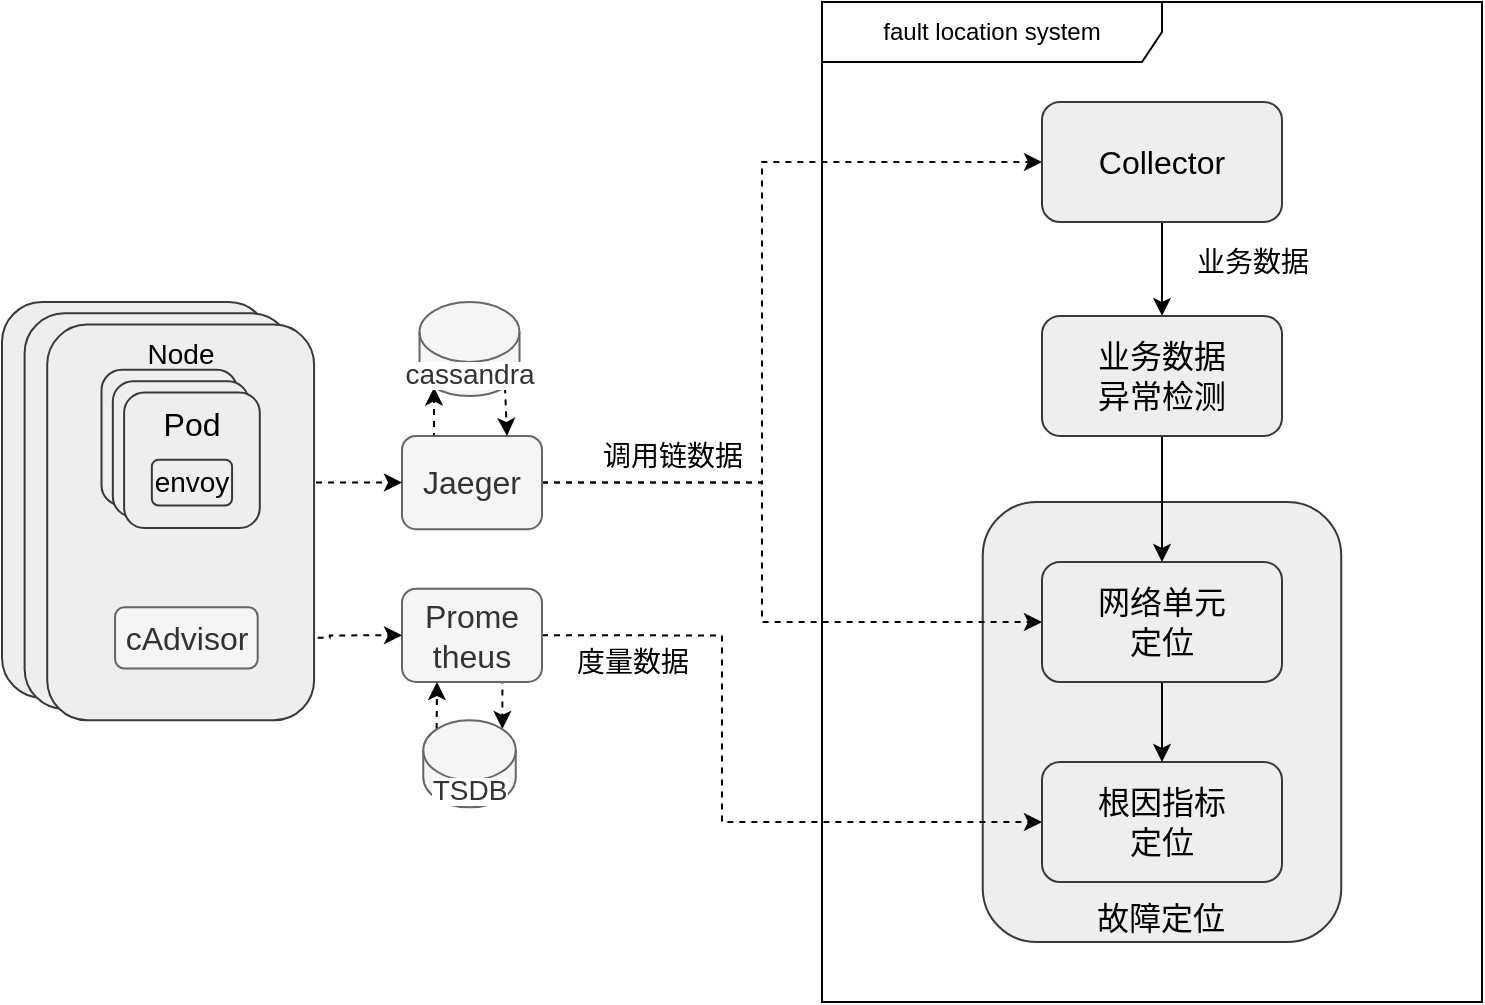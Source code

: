 <mxfile version="14.6.13" type="github">
  <diagram id="DzG7arqEU5-AnevF1Nen" name="Page-1">
    <mxGraphModel dx="2048" dy="688" grid="1" gridSize="10" guides="1" tooltips="1" connect="1" arrows="1" fold="1" page="1" pageScale="1" pageWidth="827" pageHeight="1169" math="0" shadow="0">
      <root>
        <mxCell id="0" />
        <mxCell id="1" parent="0" />
        <mxCell id="ERv-LBX_5asnK2KFsqda-29" value="&lt;font style=&quot;font-size: 16px&quot;&gt;故障定位&lt;/font&gt;" style="rounded=1;whiteSpace=wrap;html=1;fillColor=#eeeeee;strokeColor=#36393d;verticalAlign=bottom;" parent="1" vertex="1">
          <mxGeometry x="440.37" y="340" width="179.25" height="220" as="geometry" />
        </mxCell>
        <mxCell id="ERv-LBX_5asnK2KFsqda-11" style="edgeStyle=orthogonalEdgeStyle;rounded=0;orthogonalLoop=1;jettySize=auto;html=1;exitX=0.75;exitY=1;exitDx=0;exitDy=0;entryX=0.855;entryY=0;entryDx=0;entryDy=4.35;entryPerimeter=0;dashed=1;" parent="1" source="fZ4H30Nkea6zh-BxhHi_-9" target="ERv-LBX_5asnK2KFsqda-8" edge="1">
          <mxGeometry relative="1" as="geometry" />
        </mxCell>
        <mxCell id="ERv-LBX_5asnK2KFsqda-60" style="edgeStyle=orthogonalEdgeStyle;rounded=0;orthogonalLoop=1;jettySize=auto;html=1;exitX=1;exitY=0.5;exitDx=0;exitDy=0;entryX=0;entryY=0.5;entryDx=0;entryDy=0;dashed=1;strokeWidth=1;" parent="1" source="fZ4H30Nkea6zh-BxhHi_-9" target="fZ4H30Nkea6zh-BxhHi_-11" edge="1">
          <mxGeometry relative="1" as="geometry">
            <Array as="points">
              <mxPoint x="310" y="407" />
              <mxPoint x="310" y="500" />
            </Array>
          </mxGeometry>
        </mxCell>
        <mxCell id="fZ4H30Nkea6zh-BxhHi_-9" value="&lt;font style=&quot;font-size: 16px&quot;&gt;Prome&lt;br&gt;theus&lt;/font&gt;" style="rounded=1;whiteSpace=wrap;html=1;strokeColor=#666666;align=center;fillColor=#f5f5f5;fontColor=#333333;" parent="1" vertex="1">
          <mxGeometry x="150" y="383.33" width="70" height="46.67" as="geometry" />
        </mxCell>
        <mxCell id="ERv-LBX_5asnK2KFsqda-6" style="edgeStyle=orthogonalEdgeStyle;rounded=0;orthogonalLoop=1;jettySize=auto;html=1;exitX=0.25;exitY=0;exitDx=0;exitDy=0;entryX=0.145;entryY=1;entryDx=0;entryDy=-4.35;entryPerimeter=0;dashed=1;" parent="1" source="fZ4H30Nkea6zh-BxhHi_-10" target="fZ4H30Nkea6zh-BxhHi_-17" edge="1">
          <mxGeometry relative="1" as="geometry" />
        </mxCell>
        <mxCell id="ERv-LBX_5asnK2KFsqda-53" style="edgeStyle=orthogonalEdgeStyle;rounded=0;orthogonalLoop=1;jettySize=auto;html=1;exitX=1;exitY=0.5;exitDx=0;exitDy=0;entryX=0;entryY=0.5;entryDx=0;entryDy=0;dashed=1;strokeWidth=1;" parent="1" source="fZ4H30Nkea6zh-BxhHi_-10" target="EUreFmXFgwSQ7AmeQQES-7" edge="1">
          <mxGeometry relative="1" as="geometry">
            <Array as="points">
              <mxPoint x="330" y="330" />
              <mxPoint x="330" y="170" />
            </Array>
          </mxGeometry>
        </mxCell>
        <mxCell id="ERv-LBX_5asnK2KFsqda-58" style="edgeStyle=orthogonalEdgeStyle;rounded=0;orthogonalLoop=1;jettySize=auto;html=1;exitX=1;exitY=0.5;exitDx=0;exitDy=0;dashed=1;strokeWidth=1;entryX=0;entryY=0.5;entryDx=0;entryDy=0;" parent="1" source="fZ4H30Nkea6zh-BxhHi_-10" target="ERv-LBX_5asnK2KFsqda-21" edge="1">
          <mxGeometry relative="1" as="geometry">
            <mxPoint x="380" y="370" as="targetPoint" />
            <Array as="points">
              <mxPoint x="330" y="330" />
              <mxPoint x="330" y="400" />
            </Array>
          </mxGeometry>
        </mxCell>
        <mxCell id="fZ4H30Nkea6zh-BxhHi_-10" value="&lt;font style=&quot;font-size: 16px&quot;&gt;Jaeger&lt;/font&gt;" style="rounded=1;whiteSpace=wrap;html=1;strokeColor=#666666;align=center;fillColor=#f5f5f5;fontColor=#333333;" parent="1" vertex="1">
          <mxGeometry x="150" y="306.95" width="70" height="46.67" as="geometry" />
        </mxCell>
        <mxCell id="fZ4H30Nkea6zh-BxhHi_-11" value="&lt;span style=&quot;font-size: 16px&quot;&gt;根因指标&lt;br&gt;定位&lt;/span&gt;" style="rounded=1;whiteSpace=wrap;html=1;align=center;fillColor=#eeeeee;strokeColor=#36393d;" parent="1" vertex="1">
          <mxGeometry x="470" y="470" width="120" height="60" as="geometry" />
        </mxCell>
        <mxCell id="ERv-LBX_5asnK2KFsqda-7" style="edgeStyle=orthogonalEdgeStyle;rounded=0;orthogonalLoop=1;jettySize=auto;html=1;exitX=0.855;exitY=1;exitDx=0;exitDy=-4.35;exitPerimeter=0;entryX=0.75;entryY=0;entryDx=0;entryDy=0;dashed=1;" parent="1" source="fZ4H30Nkea6zh-BxhHi_-17" target="fZ4H30Nkea6zh-BxhHi_-10" edge="1">
          <mxGeometry relative="1" as="geometry" />
        </mxCell>
        <mxCell id="fZ4H30Nkea6zh-BxhHi_-17" value="&lt;span style=&quot;font-family: &amp;#34;arial&amp;#34; , sans-serif ; background-color: rgb(255 , 255 , 255)&quot;&gt;&lt;font style=&quot;font-size: 14px&quot;&gt;cassandra&lt;/font&gt;&lt;/span&gt;" style="shape=cylinder3;whiteSpace=wrap;html=1;boundedLbl=1;backgroundOutline=1;size=15;align=center;fillColor=#f5f5f5;strokeColor=#666666;fontColor=#333333;" parent="1" vertex="1">
          <mxGeometry x="158.76" y="240" width="50" height="47.06" as="geometry" />
        </mxCell>
        <mxCell id="ERv-LBX_5asnK2KFsqda-13" style="edgeStyle=orthogonalEdgeStyle;rounded=0;orthogonalLoop=1;jettySize=auto;html=1;exitX=0.5;exitY=1;exitDx=0;exitDy=0;entryX=0.5;entryY=0;entryDx=0;entryDy=0;" parent="1" source="EUreFmXFgwSQ7AmeQQES-7" target="EUreFmXFgwSQ7AmeQQES-8" edge="1">
          <mxGeometry relative="1" as="geometry" />
        </mxCell>
        <mxCell id="EUreFmXFgwSQ7AmeQQES-7" value="&lt;font style=&quot;font-size: 16px&quot;&gt;Collector&lt;/font&gt;" style="rounded=1;whiteSpace=wrap;html=1;align=center;fillColor=#eeeeee;strokeColor=#36393d;" parent="1" vertex="1">
          <mxGeometry x="470" y="140" width="120" height="60" as="geometry" />
        </mxCell>
        <mxCell id="ERv-LBX_5asnK2KFsqda-31" style="edgeStyle=orthogonalEdgeStyle;rounded=0;orthogonalLoop=1;jettySize=auto;html=1;exitX=0.5;exitY=1;exitDx=0;exitDy=0;strokeWidth=1;" parent="1" source="EUreFmXFgwSQ7AmeQQES-8" edge="1">
          <mxGeometry relative="1" as="geometry">
            <mxPoint x="530" y="370" as="targetPoint" />
          </mxGeometry>
        </mxCell>
        <mxCell id="EUreFmXFgwSQ7AmeQQES-8" value="&lt;font style=&quot;font-size: 16px&quot;&gt;业务数据&lt;br&gt;异常检测&lt;/font&gt;" style="rounded=1;whiteSpace=wrap;html=1;align=center;fillColor=#eeeeee;strokeColor=#36393d;" parent="1" vertex="1">
          <mxGeometry x="470" y="246.95" width="120" height="60" as="geometry" />
        </mxCell>
        <mxCell id="ERv-LBX_5asnK2KFsqda-10" style="edgeStyle=orthogonalEdgeStyle;rounded=0;orthogonalLoop=1;jettySize=auto;html=1;exitX=0.145;exitY=0;exitDx=0;exitDy=4.35;exitPerimeter=0;entryX=0.25;entryY=1;entryDx=0;entryDy=0;dashed=1;" parent="1" source="ERv-LBX_5asnK2KFsqda-8" target="fZ4H30Nkea6zh-BxhHi_-9" edge="1">
          <mxGeometry relative="1" as="geometry" />
        </mxCell>
        <mxCell id="ERv-LBX_5asnK2KFsqda-8" value="&lt;span style=&quot;font-family: &amp;#34;arial&amp;#34; , sans-serif ; background-color: rgb(255 , 255 , 255)&quot;&gt;&lt;font style=&quot;font-size: 14px&quot;&gt;TSDB&lt;/font&gt;&lt;/span&gt;" style="shape=cylinder3;whiteSpace=wrap;html=1;boundedLbl=1;backgroundOutline=1;size=15;align=center;fillColor=#f5f5f5;strokeColor=#666666;fontColor=#333333;" parent="1" vertex="1">
          <mxGeometry x="160.63" y="449.15" width="46.25" height="43.53" as="geometry" />
        </mxCell>
        <mxCell id="ERv-LBX_5asnK2KFsqda-17" value="&lt;font style=&quot;font-size: 14px&quot;&gt;调用链数据&lt;/font&gt;" style="text;html=1;align=center;verticalAlign=middle;resizable=0;points=[];autosize=1;strokeColor=none;" parent="1" vertex="1">
          <mxGeometry x="240" y="306.95" width="90" height="20" as="geometry" />
        </mxCell>
        <mxCell id="ERv-LBX_5asnK2KFsqda-18" value="&lt;font style=&quot;font-size: 14px&quot;&gt;度量数据&lt;/font&gt;" style="text;html=1;align=center;verticalAlign=middle;resizable=0;points=[];autosize=1;strokeColor=none;" parent="1" vertex="1">
          <mxGeometry x="230" y="410" width="70" height="20" as="geometry" />
        </mxCell>
        <mxCell id="ERv-LBX_5asnK2KFsqda-23" style="edgeStyle=orthogonalEdgeStyle;rounded=0;orthogonalLoop=1;jettySize=auto;html=1;exitX=0.5;exitY=1;exitDx=0;exitDy=0;entryX=0.5;entryY=0;entryDx=0;entryDy=0;" parent="1" source="ERv-LBX_5asnK2KFsqda-21" target="fZ4H30Nkea6zh-BxhHi_-11" edge="1">
          <mxGeometry relative="1" as="geometry" />
        </mxCell>
        <mxCell id="ERv-LBX_5asnK2KFsqda-21" value="&lt;span style=&quot;font-size: 16px&quot;&gt;网络单元&lt;br&gt;定位&lt;/span&gt;" style="rounded=1;whiteSpace=wrap;html=1;align=center;fillColor=#eeeeee;strokeColor=#36393d;" parent="1" vertex="1">
          <mxGeometry x="470" y="370" width="120" height="60" as="geometry" />
        </mxCell>
        <mxCell id="ERv-LBX_5asnK2KFsqda-52" style="edgeStyle=orthogonalEdgeStyle;rounded=0;orthogonalLoop=1;jettySize=auto;html=1;exitX=1;exitY=0.5;exitDx=0;exitDy=0;entryX=0;entryY=0.5;entryDx=0;entryDy=0;dashed=1;strokeWidth=1;" parent="1" source="ERv-LBX_5asnK2KFsqda-50" target="fZ4H30Nkea6zh-BxhHi_-9" edge="1">
          <mxGeometry relative="1" as="geometry" />
        </mxCell>
        <mxCell id="ERv-LBX_5asnK2KFsqda-51" style="edgeStyle=orthogonalEdgeStyle;rounded=0;orthogonalLoop=1;jettySize=auto;html=1;exitX=1;exitY=0.5;exitDx=0;exitDy=0;entryX=0;entryY=0.5;entryDx=0;entryDy=0;dashed=1;strokeWidth=1;" parent="1" source="ERv-LBX_5asnK2KFsqda-46" target="fZ4H30Nkea6zh-BxhHi_-10" edge="1">
          <mxGeometry relative="1" as="geometry" />
        </mxCell>
        <mxCell id="ERv-LBX_5asnK2KFsqda-59" value="&lt;font style=&quot;font-size: 14px&quot;&gt;业务数据&lt;/font&gt;" style="text;html=1;align=center;verticalAlign=middle;resizable=0;points=[];autosize=1;strokeColor=none;" parent="1" vertex="1">
          <mxGeometry x="540" y="210" width="70" height="20" as="geometry" />
        </mxCell>
        <mxCell id="BWutCwUlNlzleq51l1nI-1" value="" style="group" vertex="1" connectable="0" parent="1">
          <mxGeometry x="-50" y="240.0" width="156.04" height="209.15" as="geometry" />
        </mxCell>
        <mxCell id="ERv-LBX_5asnK2KFsqda-57" value="&lt;font style=&quot;font-size: 16px&quot;&gt;Node&lt;/font&gt;" style="rounded=1;whiteSpace=wrap;html=1;fillColor=#eeeeee;strokeColor=#36393d;verticalAlign=top;" parent="BWutCwUlNlzleq51l1nI-1" vertex="1">
          <mxGeometry width="133.429" height="197.845" as="geometry" />
        </mxCell>
        <mxCell id="ERv-LBX_5asnK2KFsqda-56" value="&lt;font style=&quot;font-size: 16px&quot;&gt;Node&lt;/font&gt;" style="rounded=1;whiteSpace=wrap;html=1;fillColor=#eeeeee;strokeColor=#36393d;verticalAlign=top;" parent="BWutCwUlNlzleq51l1nI-1" vertex="1">
          <mxGeometry x="11.306" y="5.653" width="133.429" height="197.845" as="geometry" />
        </mxCell>
        <mxCell id="ERv-LBX_5asnK2KFsqda-39" value="&lt;font style=&quot;font-size: 14px&quot;&gt;Node&lt;/font&gt;" style="rounded=1;whiteSpace=wrap;html=1;fillColor=#eeeeee;strokeColor=#36393d;verticalAlign=top;" parent="BWutCwUlNlzleq51l1nI-1" vertex="1">
          <mxGeometry x="22.611" y="11.305" width="133.429" height="197.845" as="geometry" />
        </mxCell>
        <mxCell id="ERv-LBX_5asnK2KFsqda-49" value="" style="group" parent="BWutCwUlNlzleq51l1nI-1" vertex="1" connectable="0">
          <mxGeometry x="49.756" y="33.916" width="79.139" height="79.138" as="geometry" />
        </mxCell>
        <mxCell id="ERv-LBX_5asnK2KFsqda-42" value="" style="rounded=1;whiteSpace=wrap;html=1;fillColor=#eeeeee;strokeColor=#36393d;" parent="ERv-LBX_5asnK2KFsqda-49" vertex="1">
          <mxGeometry width="67.834" height="67.832" as="geometry" />
        </mxCell>
        <mxCell id="ERv-LBX_5asnK2KFsqda-43" value="" style="rounded=1;whiteSpace=wrap;html=1;fillColor=#eeeeee;strokeColor=#36393d;" parent="ERv-LBX_5asnK2KFsqda-49" vertex="1">
          <mxGeometry x="5.653" y="5.653" width="67.834" height="67.832" as="geometry" />
        </mxCell>
        <mxCell id="ERv-LBX_5asnK2KFsqda-44" value="&lt;font style=&quot;font-size: 16px&quot;&gt;Pod&lt;/font&gt;" style="rounded=1;whiteSpace=wrap;html=1;fillColor=#eeeeee;strokeColor=#36393d;verticalAlign=top;" parent="ERv-LBX_5asnK2KFsqda-49" vertex="1">
          <mxGeometry x="11.306" y="11.305" width="67.834" height="67.832" as="geometry" />
        </mxCell>
        <mxCell id="ERv-LBX_5asnK2KFsqda-46" value="&lt;font style=&quot;font-size: 14px&quot;&gt;envoy&lt;/font&gt;" style="rounded=1;whiteSpace=wrap;html=1;strokeColor=#36393d;align=center;fillColor=#eeeeee;" parent="ERv-LBX_5asnK2KFsqda-49" vertex="1">
          <mxGeometry x="25.165" y="44.908" width="40.116" height="22.923" as="geometry" />
        </mxCell>
        <mxCell id="ERv-LBX_5asnK2KFsqda-50" value="&lt;font style=&quot;font-size: 16px&quot;&gt;cAdvisor&lt;/font&gt;" style="rounded=1;whiteSpace=wrap;html=1;strokeColor=#666666;align=center;fillColor=#f5f5f5;fontColor=#333333;" parent="BWutCwUlNlzleq51l1nI-1" vertex="1">
          <mxGeometry x="56.528" y="152.625" width="71.316" height="30.564" as="geometry" />
        </mxCell>
        <mxCell id="BWutCwUlNlzleq51l1nI-2" value="fault location system" style="shape=umlFrame;whiteSpace=wrap;html=1;width=170;height=30;" vertex="1" parent="1">
          <mxGeometry x="360" y="90" width="330" height="500" as="geometry" />
        </mxCell>
      </root>
    </mxGraphModel>
  </diagram>
</mxfile>
